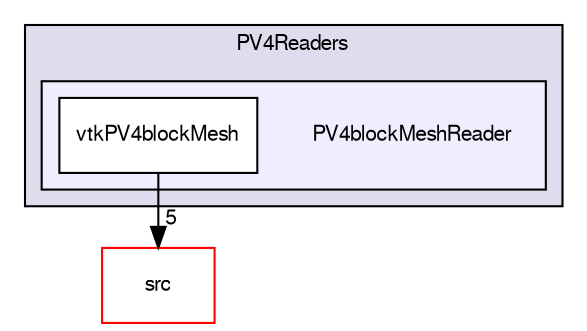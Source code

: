 digraph "applications/utilities/postProcessing/graphics/PV4Readers/PV4blockMeshReader" {
  bgcolor=transparent;
  compound=true
  node [ fontsize="10", fontname="FreeSans"];
  edge [ labelfontsize="10", labelfontname="FreeSans"];
  subgraph clusterdir_7445db1dd3b961be4e301530f5439804 {
    graph [ bgcolor="#ddddee", pencolor="black", label="PV4Readers" fontname="FreeSans", fontsize="10", URL="dir_7445db1dd3b961be4e301530f5439804.html"]
  subgraph clusterdir_d472c5e3f3256021faa5351c033a6f79 {
    graph [ bgcolor="#eeeeff", pencolor="black", label="" URL="dir_d472c5e3f3256021faa5351c033a6f79.html"];
    dir_d472c5e3f3256021faa5351c033a6f79 [shape=plaintext label="PV4blockMeshReader"];
    dir_42cc03973713714a9bc4e6b45bf650f0 [shape=box label="vtkPV4blockMesh" color="black" fillcolor="white" style="filled" URL="dir_42cc03973713714a9bc4e6b45bf650f0.html"];
  }
  }
  dir_68267d1309a1af8e8297ef4c3efbcdba [shape=box label="src" color="red" URL="dir_68267d1309a1af8e8297ef4c3efbcdba.html"];
  dir_42cc03973713714a9bc4e6b45bf650f0->dir_68267d1309a1af8e8297ef4c3efbcdba [headlabel="5", labeldistance=1.5 headhref="dir_000476_000577.html"];
}
